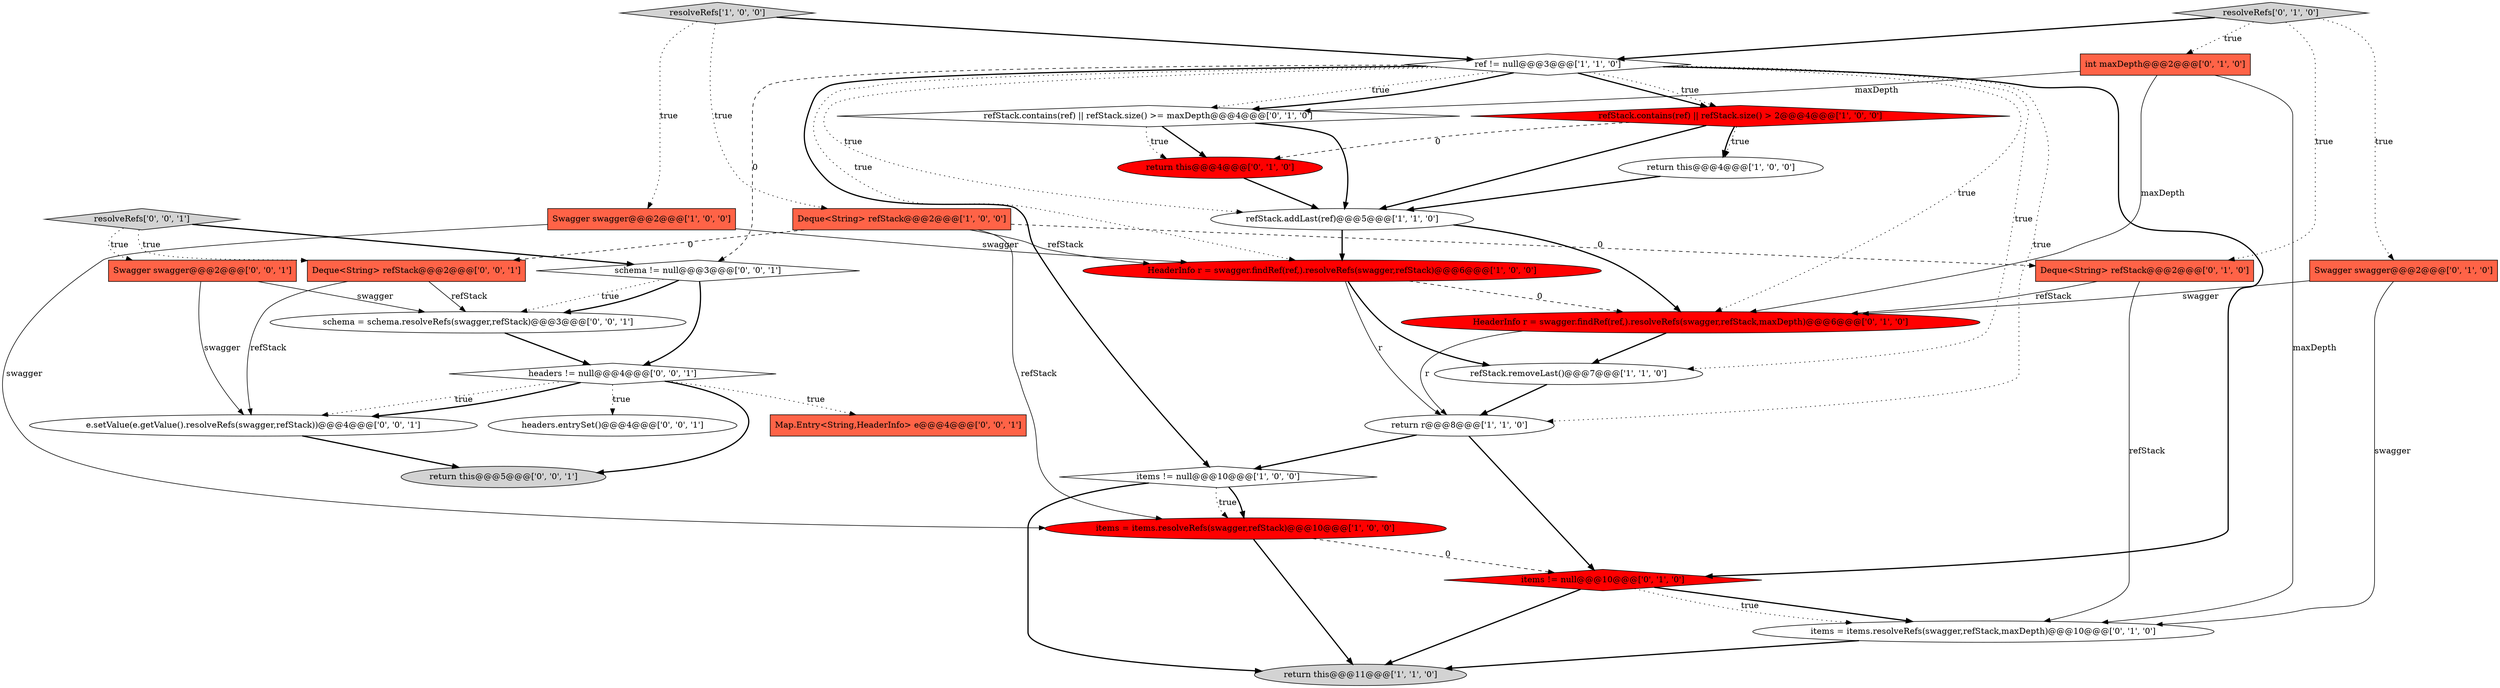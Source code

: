 digraph {
22 [style = filled, label = "schema = schema.resolveRefs(swagger,refStack)@@@3@@@['0', '0', '1']", fillcolor = white, shape = ellipse image = "AAA0AAABBB3BBB"];
25 [style = filled, label = "headers != null@@@4@@@['0', '0', '1']", fillcolor = white, shape = diamond image = "AAA0AAABBB3BBB"];
10 [style = filled, label = "return r@@@8@@@['1', '1', '0']", fillcolor = white, shape = ellipse image = "AAA0AAABBB1BBB"];
11 [style = filled, label = "Deque<String> refStack@@@2@@@['1', '0', '0']", fillcolor = tomato, shape = box image = "AAA1AAABBB1BBB"];
29 [style = filled, label = "return this@@@5@@@['0', '0', '1']", fillcolor = lightgray, shape = ellipse image = "AAA0AAABBB3BBB"];
21 [style = filled, label = "return this@@@4@@@['0', '1', '0']", fillcolor = red, shape = ellipse image = "AAA1AAABBB2BBB"];
28 [style = filled, label = "Deque<String> refStack@@@2@@@['0', '0', '1']", fillcolor = tomato, shape = box image = "AAA0AAABBB3BBB"];
20 [style = filled, label = "items != null@@@10@@@['0', '1', '0']", fillcolor = red, shape = diamond image = "AAA1AAABBB2BBB"];
3 [style = filled, label = "return this@@@11@@@['1', '1', '0']", fillcolor = lightgray, shape = ellipse image = "AAA0AAABBB1BBB"];
4 [style = filled, label = "items = items.resolveRefs(swagger,refStack)@@@10@@@['1', '0', '0']", fillcolor = red, shape = ellipse image = "AAA1AAABBB1BBB"];
1 [style = filled, label = "HeaderInfo r = swagger.findRef(ref,).resolveRefs(swagger,refStack)@@@6@@@['1', '0', '0']", fillcolor = red, shape = ellipse image = "AAA1AAABBB1BBB"];
15 [style = filled, label = "items = items.resolveRefs(swagger,refStack,maxDepth)@@@10@@@['0', '1', '0']", fillcolor = white, shape = ellipse image = "AAA0AAABBB2BBB"];
31 [style = filled, label = "e.setValue(e.getValue().resolveRefs(swagger,refStack))@@@4@@@['0', '0', '1']", fillcolor = white, shape = ellipse image = "AAA0AAABBB3BBB"];
24 [style = filled, label = "Swagger swagger@@@2@@@['0', '0', '1']", fillcolor = tomato, shape = box image = "AAA0AAABBB3BBB"];
30 [style = filled, label = "resolveRefs['0', '0', '1']", fillcolor = lightgray, shape = diamond image = "AAA0AAABBB3BBB"];
9 [style = filled, label = "return this@@@4@@@['1', '0', '0']", fillcolor = white, shape = ellipse image = "AAA0AAABBB1BBB"];
17 [style = filled, label = "Deque<String> refStack@@@2@@@['0', '1', '0']", fillcolor = tomato, shape = box image = "AAA1AAABBB2BBB"];
19 [style = filled, label = "refStack.contains(ref) || refStack.size() >= maxDepth@@@4@@@['0', '1', '0']", fillcolor = white, shape = diamond image = "AAA0AAABBB2BBB"];
0 [style = filled, label = "items != null@@@10@@@['1', '0', '0']", fillcolor = white, shape = diamond image = "AAA0AAABBB1BBB"];
26 [style = filled, label = "Map.Entry<String,HeaderInfo> e@@@4@@@['0', '0', '1']", fillcolor = tomato, shape = box image = "AAA0AAABBB3BBB"];
27 [style = filled, label = "schema != null@@@3@@@['0', '0', '1']", fillcolor = white, shape = diamond image = "AAA0AAABBB3BBB"];
16 [style = filled, label = "Swagger swagger@@@2@@@['0', '1', '0']", fillcolor = tomato, shape = box image = "AAA0AAABBB2BBB"];
23 [style = filled, label = "headers.entrySet()@@@4@@@['0', '0', '1']", fillcolor = white, shape = ellipse image = "AAA0AAABBB3BBB"];
6 [style = filled, label = "refStack.addLast(ref)@@@5@@@['1', '1', '0']", fillcolor = white, shape = ellipse image = "AAA0AAABBB1BBB"];
13 [style = filled, label = "int maxDepth@@@2@@@['0', '1', '0']", fillcolor = tomato, shape = box image = "AAA0AAABBB2BBB"];
18 [style = filled, label = "resolveRefs['0', '1', '0']", fillcolor = lightgray, shape = diamond image = "AAA0AAABBB2BBB"];
2 [style = filled, label = "Swagger swagger@@@2@@@['1', '0', '0']", fillcolor = tomato, shape = box image = "AAA0AAABBB1BBB"];
7 [style = filled, label = "ref != null@@@3@@@['1', '1', '0']", fillcolor = white, shape = diamond image = "AAA0AAABBB1BBB"];
12 [style = filled, label = "refStack.contains(ref) || refStack.size() > 2@@@4@@@['1', '0', '0']", fillcolor = red, shape = diamond image = "AAA1AAABBB1BBB"];
14 [style = filled, label = "HeaderInfo r = swagger.findRef(ref,).resolveRefs(swagger,refStack,maxDepth)@@@6@@@['0', '1', '0']", fillcolor = red, shape = ellipse image = "AAA1AAABBB2BBB"];
8 [style = filled, label = "refStack.removeLast()@@@7@@@['1', '1', '0']", fillcolor = white, shape = ellipse image = "AAA0AAABBB1BBB"];
5 [style = filled, label = "resolveRefs['1', '0', '0']", fillcolor = lightgray, shape = diamond image = "AAA0AAABBB1BBB"];
0->3 [style = bold, label=""];
17->14 [style = solid, label="refStack"];
7->6 [style = dotted, label="true"];
11->1 [style = solid, label="refStack"];
8->10 [style = bold, label=""];
4->3 [style = bold, label=""];
10->20 [style = bold, label=""];
22->25 [style = bold, label=""];
7->10 [style = dotted, label="true"];
1->8 [style = bold, label=""];
27->22 [style = dotted, label="true"];
30->24 [style = dotted, label="true"];
21->6 [style = bold, label=""];
18->16 [style = dotted, label="true"];
7->12 [style = bold, label=""];
7->19 [style = dotted, label="true"];
2->1 [style = solid, label="swagger"];
25->31 [style = dotted, label="true"];
1->14 [style = dashed, label="0"];
0->4 [style = dotted, label="true"];
30->27 [style = bold, label=""];
24->31 [style = solid, label="swagger"];
18->13 [style = dotted, label="true"];
31->29 [style = bold, label=""];
7->0 [style = bold, label=""];
19->21 [style = dotted, label="true"];
24->22 [style = solid, label="swagger"];
7->20 [style = bold, label=""];
20->3 [style = bold, label=""];
25->29 [style = bold, label=""];
11->17 [style = dashed, label="0"];
12->9 [style = bold, label=""];
12->6 [style = bold, label=""];
19->6 [style = bold, label=""];
15->3 [style = bold, label=""];
27->22 [style = bold, label=""];
12->21 [style = dashed, label="0"];
17->15 [style = solid, label="refStack"];
7->12 [style = dotted, label="true"];
9->6 [style = bold, label=""];
25->31 [style = bold, label=""];
7->27 [style = dashed, label="0"];
6->14 [style = bold, label=""];
11->28 [style = dashed, label="0"];
6->1 [style = bold, label=""];
28->22 [style = solid, label="refStack"];
5->11 [style = dotted, label="true"];
11->4 [style = solid, label="refStack"];
13->14 [style = solid, label="maxDepth"];
16->15 [style = solid, label="swagger"];
28->31 [style = solid, label="refStack"];
1->10 [style = solid, label="r"];
0->4 [style = bold, label=""];
4->20 [style = dashed, label="0"];
2->4 [style = solid, label="swagger"];
10->0 [style = bold, label=""];
16->14 [style = solid, label="swagger"];
13->15 [style = solid, label="maxDepth"];
13->19 [style = solid, label="maxDepth"];
5->7 [style = bold, label=""];
19->21 [style = bold, label=""];
14->8 [style = bold, label=""];
18->17 [style = dotted, label="true"];
25->23 [style = dotted, label="true"];
18->7 [style = bold, label=""];
7->1 [style = dotted, label="true"];
7->8 [style = dotted, label="true"];
30->28 [style = dotted, label="true"];
14->10 [style = solid, label="r"];
7->19 [style = bold, label=""];
20->15 [style = bold, label=""];
27->25 [style = bold, label=""];
25->26 [style = dotted, label="true"];
20->15 [style = dotted, label="true"];
5->2 [style = dotted, label="true"];
12->9 [style = dotted, label="true"];
7->14 [style = dotted, label="true"];
}
